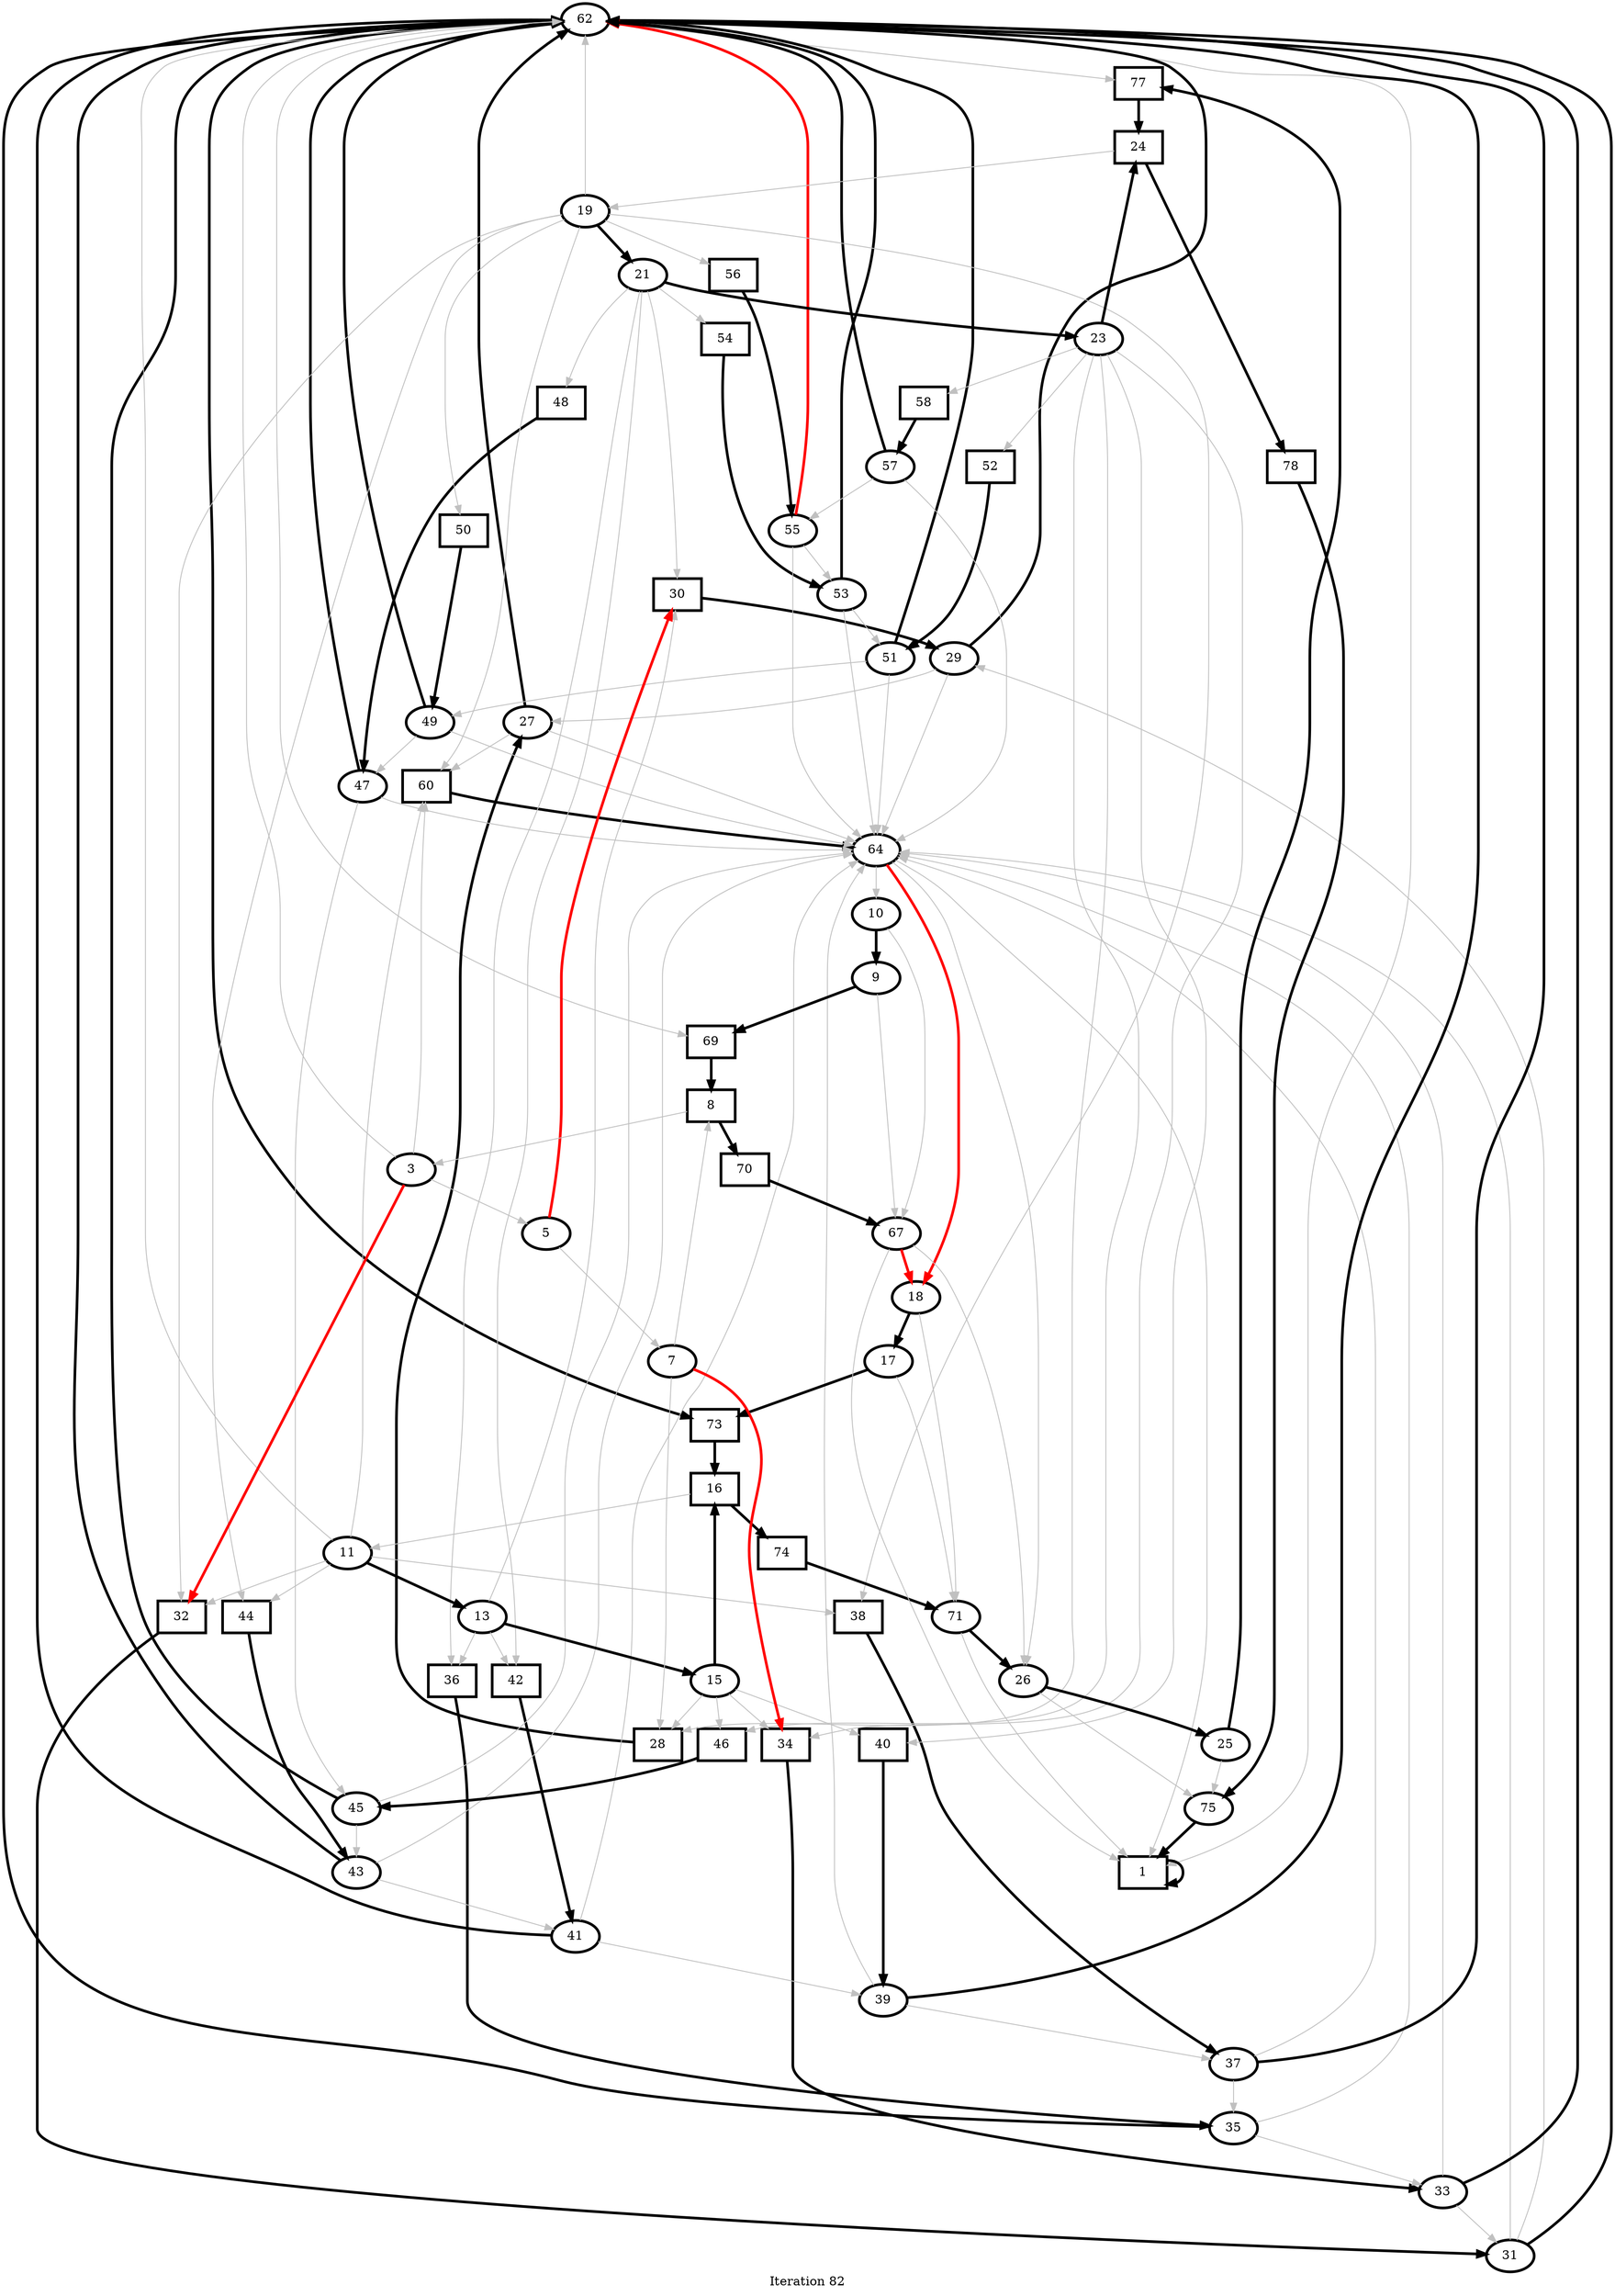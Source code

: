 digraph G {
    label ="Iteration 82"
    0 [penwidth=3,label="62",pos="10,12!"]
    1 [penwidth=3,label="64",pos="10,-1!"]
    2 [penwidth=3,shape = "rectangle",label="1",pos="15,3!"]
    3 [penwidth=3,shape = "rectangle",label="60",pos="0,0!"]
    4 [penwidth=3,label="27",pos="0,1!"]
    5 [penwidth=3,shape = "rectangle",label="28",pos="1,1!"]
    6 [penwidth=3,label="29",pos="0,2!"]
    7 [penwidth=3,shape = "rectangle",label="30",pos="1,2!"]
    8 [penwidth=3,label="31",pos="0,3!"]
    9 [penwidth=3,shape = "rectangle",label="32",pos="1,3!"]
    10 [penwidth=3,label="33",pos="0,4!"]
    11 [penwidth=3,shape = "rectangle",label="34",pos="1,4!"]
    12 [penwidth=3,label="35",pos="0,5!"]
    13 [penwidth=3,shape = "rectangle",label="36",pos="1,5!"]
    14 [penwidth=3,label="37",pos="0,6!"]
    15 [penwidth=3,shape = "rectangle",label="38",pos="1,6!"]
    16 [penwidth=3,label="39",pos="0,7!"]
    17 [penwidth=3,shape = "rectangle",label="40",pos="1,7!"]
    18 [penwidth=3,label="41",pos="0,8!"]
    19 [penwidth=3,shape = "rectangle",label="42",pos="1,8!"]
    20 [penwidth=3,label="43",pos="0,9!"]
    21 [penwidth=3,shape = "rectangle",label="44",pos="1,9!"]
    22 [penwidth=3,label="45",pos="0,10!"]
    23 [penwidth=3,shape = "rectangle",label="46",pos="1,10!"]
    24 [penwidth=3,label="47",pos="0,11!"]
    25 [penwidth=3,shape = "rectangle",label="48",pos="1,11!"]
    26 [penwidth=3,label="49",pos="0,12!"]
    27 [penwidth=3,shape = "rectangle",label="50",pos="1,12!"]
    28 [penwidth=3,label="51",pos="0,13!"]
    29 [penwidth=3,shape = "rectangle",label="52",pos="1,13!"]
    30 [penwidth=3,label="53",pos="0,14!"]
    31 [penwidth=3,shape = "rectangle",label="54",pos="1,14!"]
    32 [penwidth=3,label="55",pos="0,15!"]
    33 [penwidth=3,shape = "rectangle",label="56",pos="1,15!"]
    34 [penwidth=3,label="57",pos="0,16!"]
    35 [penwidth=3,shape = "rectangle",label="58",pos="1,16!"]
    36 [penwidth=3,label="19",pos="5,11!"]
    37 [penwidth=3,label="21",pos="4,10!"]
    38 [penwidth=3,label="23",pos="5,9!"]
    39 [penwidth=3,shape = "rectangle",label="24",pos="6,10!"]
    40 [penwidth=3,label="25",pos="8,8!"]
    41 [penwidth=3,label="26",pos="9,8!"]
    42 [penwidth=3,label="75",pos="10,10!"]
    43 [penwidth=3,shape = "rectangle",label="77",pos="7,8!"]
    44 [penwidth=3,shape = "rectangle",label="78",pos="8,10!"]
    45 [penwidth=3,label="11",pos="5,7!"]
    46 [penwidth=3,label="13",pos="4,6!"]
    47 [penwidth=3,label="15",pos="5,5!"]
    48 [penwidth=3,shape = "rectangle",label="16",pos="6,6!"]
    49 [penwidth=3,label="17",pos="8,4!"]
    50 [penwidth=3,label="18",pos="9,4!"]
    51 [penwidth=3,label="71",pos="10,6!"]
    52 [penwidth=3,shape = "rectangle",label="73",pos="7,4!"]
    53 [penwidth=3,shape = "rectangle",label="74",pos="8,6!"]
    54 [penwidth=3,label="3",pos="5,3!"]
    55 [penwidth=3,label="5",pos="4,2!"]
    56 [penwidth=3,label="7",pos="5,1!"]
    57 [penwidth=3,shape = "rectangle",label="8",pos="6,2!"]
    58 [penwidth=3,label="9",pos="8,0!"]
    59 [penwidth=3,label="10",pos="9,0!"]
    60 [penwidth=3,label="67",pos="10,2!"]
    61 [penwidth=3,shape = "rectangle",label="69",pos="7,0!"]
    62 [penwidth=3,shape = "rectangle",label="70",pos="8,2!"]

    3 -> 1 [penwidth=3,color="black"]
    0 -> 2 [penwidth=1,color="grey"]
    1 -> 2 [penwidth=1,color="grey"]
    2 -> 2 [penwidth=3,color="black"]
    4 -> 0 [penwidth=3,color="black"]
    4 -> 1 [penwidth=1,color="grey"]
    4 -> 3 [penwidth=1,color="grey"]
    5 -> 4 [penwidth=3,color="black"]
    6 -> 4 [penwidth=1,color="grey"]
    6 -> 1 [penwidth=1,color="grey"]
    6 -> 0 [penwidth=3,color="black"]
    7 -> 6 [penwidth=3,color="black"]
    8 -> 6 [penwidth=1,color="grey"]
    8 -> 1 [penwidth=1,color="grey"]
    8 -> 0 [penwidth=3,color="black"]
    9 -> 8 [penwidth=3,color="black"]
    10 -> 8 [penwidth=1,color="grey"]
    10 -> 1 [penwidth=1,color="grey"]
    10 -> 0 [penwidth=3,color="black"]
    11 -> 10 [penwidth=3,color="black"]
    12 -> 10 [penwidth=1,color="grey"]
    12 -> 1 [penwidth=1,color="grey"]
    12 -> 0 [penwidth=3,color="black"]
    13 -> 12 [penwidth=3,color="black"]
    14 -> 12 [penwidth=1,color="grey"]
    14 -> 1 [penwidth=1,color="grey"]
    14 -> 0 [penwidth=3,color="black"]
    15 -> 14 [penwidth=3,color="black"]
    16 -> 14 [penwidth=1,color="grey"]
    16 -> 1 [penwidth=1,color="grey"]
    16 -> 0 [penwidth=3,color="black"]
    17 -> 16 [penwidth=3,color="black"]
    18 -> 16 [penwidth=1,color="grey"]
    18 -> 1 [penwidth=1,color="grey"]
    18 -> 0 [penwidth=3,color="black"]
    19 -> 18 [penwidth=3,color="black"]
    20 -> 18 [penwidth=1,color="grey"]
    20 -> 1 [penwidth=1,color="grey"]
    20 -> 0 [penwidth=3,color="black"]
    21 -> 20 [penwidth=3,color="black"]
    22 -> 20 [penwidth=1,color="grey"]
    22 -> 1 [penwidth=1,color="grey"]
    22 -> 0 [penwidth=3,color="black"]
    23 -> 22 [penwidth=3,color="black"]
    24 -> 22 [penwidth=1,color="grey"]
    24 -> 1 [penwidth=1,color="grey"]
    24 -> 0 [penwidth=3,color="black"]
    25 -> 24 [penwidth=3,color="black"]
    26 -> 24 [penwidth=1,color="grey"]
    26 -> 1 [penwidth=1,color="grey"]
    26 -> 0 [penwidth=3,color="black"]
    27 -> 26 [penwidth=3,color="black"]
    28 -> 26 [penwidth=1,color="grey"]
    28 -> 1 [penwidth=1,color="grey"]
    28 -> 0 [penwidth=3,color="black"]
    29 -> 28 [penwidth=3,color="black"]
    30 -> 28 [penwidth=1,color="grey"]
    30 -> 1 [penwidth=1,color="grey"]
    30 -> 0 [penwidth=3,color="black"]
    31 -> 30 [penwidth=3,color="black"]
    32 -> 30 [penwidth=1,color="grey"]
    32 -> 1 [penwidth=1,color="grey"]
    32 -> 0 [penwidth=3,color="red"]
    33 -> 32 [penwidth=3,color="black"]
    34 -> 32 [penwidth=1,color="grey"]
    34 -> 1 [penwidth=1,color="grey"]
    34 -> 0 [penwidth=3,color="black"]
    35 -> 34 [penwidth=3,color="black"]
    36 -> 0 [penwidth=1,color="grey"]
    36 -> 3 [penwidth=1,color="grey"]
    36 -> 37 [penwidth=3,color="black"]
    36 -> 9 [penwidth=1,color="grey"]
    36 -> 15 [penwidth=1,color="grey"]
    36 -> 21 [penwidth=1,color="grey"]
    36 -> 27 [penwidth=1,color="grey"]
    36 -> 33 [penwidth=1,color="grey"]
    37 -> 38 [penwidth=3,color="black"]
    37 -> 7 [penwidth=1,color="grey"]
    37 -> 13 [penwidth=1,color="grey"]
    37 -> 19 [penwidth=1,color="grey"]
    37 -> 25 [penwidth=1,color="grey"]
    37 -> 31 [penwidth=1,color="grey"]
    38 -> 39 [penwidth=3,color="black"]
    38 -> 5 [penwidth=1,color="grey"]
    38 -> 11 [penwidth=1,color="grey"]
    38 -> 17 [penwidth=1,color="grey"]
    38 -> 23 [penwidth=1,color="grey"]
    38 -> 29 [penwidth=1,color="grey"]
    38 -> 35 [penwidth=1,color="grey"]
    39 -> 44 [penwidth=3,color="black"]
    39 -> 36 [penwidth=1,color="grey"]
    40 -> 43 [penwidth=3,color="black"]
    40 -> 42 [penwidth=1,color="grey"]
    41 -> 40 [penwidth=3,color="black"]
    41 -> 42 [penwidth=1,color="grey"]
    42 -> 2 [penwidth=3,color="black"]
    43 -> 39 [penwidth=3,color="black"]
    44 -> 42 [penwidth=3,color="black"]
    45 -> 0 [penwidth=1,color="grey"]
    45 -> 3 [penwidth=1,color="grey"]
    45 -> 46 [penwidth=3,color="black"]
    45 -> 9 [penwidth=1,color="grey"]
    45 -> 15 [penwidth=1,color="grey"]
    45 -> 21 [penwidth=1,color="grey"]
    46 -> 47 [penwidth=3,color="black"]
    46 -> 7 [penwidth=1,color="grey"]
    46 -> 13 [penwidth=1,color="grey"]
    46 -> 19 [penwidth=1,color="grey"]
    47 -> 48 [penwidth=3,color="black"]
    47 -> 5 [penwidth=1,color="grey"]
    47 -> 11 [penwidth=1,color="grey"]
    47 -> 17 [penwidth=1,color="grey"]
    47 -> 23 [penwidth=1,color="grey"]
    48 -> 53 [penwidth=3,color="black"]
    48 -> 45 [penwidth=1,color="grey"]
    49 -> 52 [penwidth=3,color="black"]
    49 -> 51 [penwidth=1,color="grey"]
    50 -> 49 [penwidth=3,color="black"]
    50 -> 51 [penwidth=1,color="grey"]
    51 -> 2 [penwidth=1,color="grey"]
    51 -> 41 [penwidth=3,color="black"]
    52 -> 48 [penwidth=3,color="black"]
    53 -> 51 [penwidth=3,color="black"]
    54 -> 0 [penwidth=1,color="grey"]
    54 -> 3 [penwidth=1,color="grey"]
    54 -> 55 [penwidth=1,color="grey"]
    54 -> 9 [penwidth=3,color="red"]
    55 -> 56 [penwidth=1,color="grey"]
    55 -> 7 [penwidth=3,color="red"]
    56 -> 57 [penwidth=1,color="grey"]
    56 -> 5 [penwidth=1,color="grey"]
    56 -> 11 [penwidth=3,color="red"]
    57 -> 62 [penwidth=3,color="black"]
    57 -> 54 [penwidth=1,color="grey"]
    58 -> 61 [penwidth=3,color="black"]
    58 -> 60 [penwidth=1,color="grey"]
    59 -> 58 [penwidth=3,color="black"]
    59 -> 60 [penwidth=1,color="grey"]
    60 -> 2 [penwidth=1,color="grey"]
    60 -> 50 [penwidth=3,color="red"]
    60 -> 41 [penwidth=1,color="grey"]
    61 -> 57 [penwidth=3,color="black"]
    62 -> 60 [penwidth=3,color="black"]
    0 -> 61 [penwidth=1,color="grey"]
    1 -> 59 [penwidth=1,color="grey"]
    0 -> 52 [penwidth=3,color="black"]
    1 -> 50 [penwidth=3,color="red"]
    0 -> 43 [penwidth=1,color="grey"]
    1 -> 41 [penwidth=1,color="grey"]
}